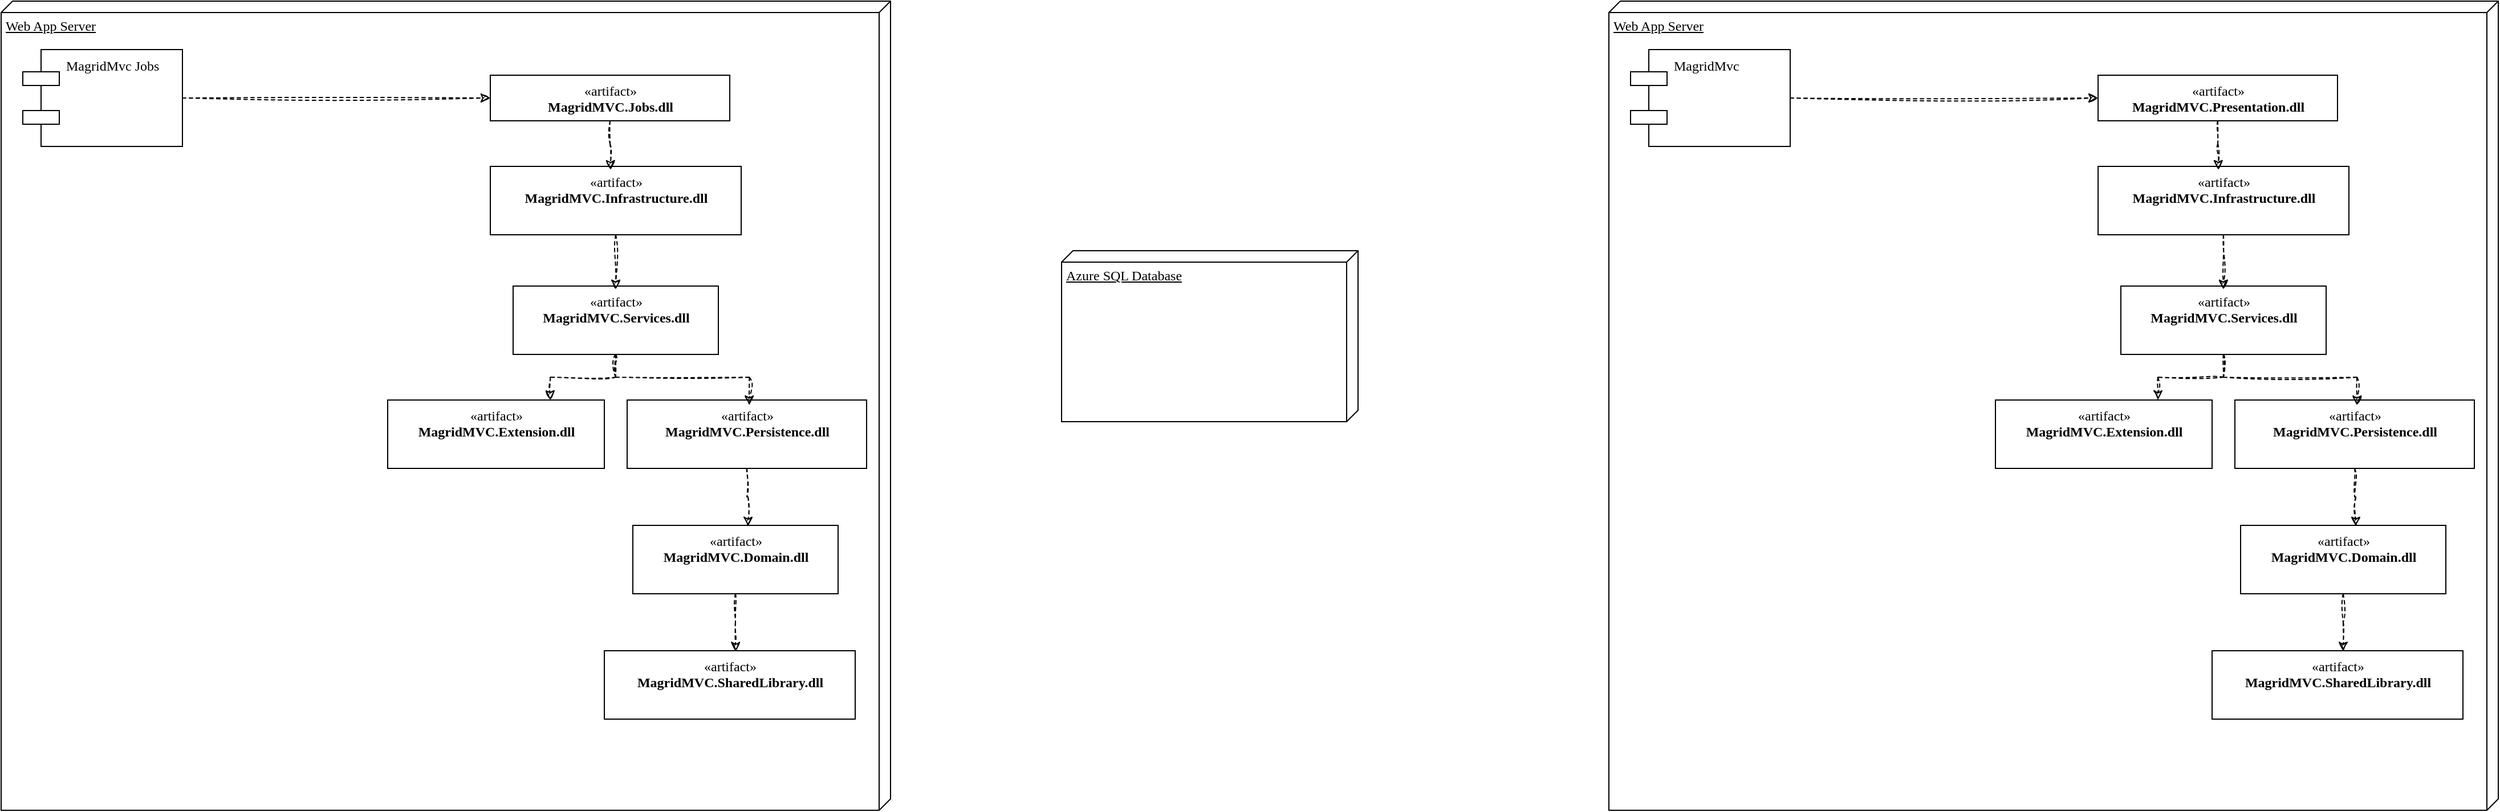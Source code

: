 <mxfile version="24.7.17">
  <diagram name="Page-1" id="5f0bae14-7c28-e335-631c-24af17079c00">
    <mxGraphModel dx="2022" dy="622" grid="1" gridSize="10" guides="1" tooltips="1" connect="1" arrows="1" fold="1" page="1" pageScale="1" pageWidth="827" pageHeight="1169" background="none" math="0" shadow="0">
      <root>
        <mxCell id="0" />
        <mxCell id="1" parent="0" />
        <mxCell id="39150e848f15840c-2" value="Web App Server" style="verticalAlign=top;align=left;spacingTop=8;spacingLeft=2;spacingRight=12;shape=cube;size=10;direction=south;fontStyle=4;html=1;rounded=0;shadow=0;comic=0;labelBackgroundColor=none;strokeWidth=1;fontFamily=Verdana;fontSize=12;flipH=0;flipV=0;" parent="1" vertex="1">
          <mxGeometry x="1010" y="800" width="780" height="710" as="geometry" />
        </mxCell>
        <mxCell id="39150e848f15840c-3" value="Azure SQL Database" style="verticalAlign=top;align=left;spacingTop=8;spacingLeft=2;spacingRight=12;shape=cube;size=10;direction=south;fontStyle=4;html=1;rounded=0;shadow=0;comic=0;labelBackgroundColor=none;strokeWidth=1;fontFamily=Verdana;fontSize=12" parent="1" vertex="1">
          <mxGeometry x="530" y="1019" width="260" height="150" as="geometry" />
        </mxCell>
        <mxCell id="nldJ0U19RzKdqp_YIV6V-32" style="edgeStyle=orthogonalEdgeStyle;rounded=0;sketch=1;hachureGap=4;jiggle=2;curveFitting=1;orthogonalLoop=1;jettySize=auto;html=1;entryX=0;entryY=0.5;entryDx=0;entryDy=0;fontFamily=Architects Daughter;fontSource=https%3A%2F%2Ffonts.googleapis.com%2Fcss%3Ffamily%3DArchitects%2BDaughter;dashed=1;" parent="1" source="39150e848f15840c-7" target="39150e848f15840c-8" edge="1">
          <mxGeometry relative="1" as="geometry" />
        </mxCell>
        <mxCell id="39150e848f15840c-7" value="MagridMvc" style="shape=component;align=left;spacingLeft=36;rounded=0;shadow=0;comic=0;labelBackgroundColor=none;strokeWidth=1;fontFamily=Verdana;fontSize=12;html=1;verticalAlign=top;flipH=0;flipV=0;" parent="1" vertex="1">
          <mxGeometry x="1029" y="842.5" width="140" height="85" as="geometry" />
        </mxCell>
        <mxCell id="39150e848f15840c-8" value="«artifact»&lt;br&gt;&lt;b&gt;MagridMVC.Presentation.dll&lt;/b&gt;" style="html=1;rounded=0;shadow=0;comic=0;labelBackgroundColor=none;strokeWidth=1;fontFamily=Verdana;fontSize=12;align=center;verticalAlign=top;flipH=0;flipV=0;" parent="1" vertex="1">
          <mxGeometry x="1439" y="865" width="210" height="40" as="geometry" />
        </mxCell>
        <mxCell id="nldJ0U19RzKdqp_YIV6V-9" value="«artifact»&lt;br&gt;&lt;b&gt;MagridMVC.Infrastructure.dll&lt;/b&gt;&lt;div&gt;&lt;b&gt;&lt;br&gt;&lt;/b&gt;&lt;/div&gt;" style="html=1;rounded=0;shadow=0;comic=0;labelBackgroundColor=none;strokeWidth=1;fontFamily=Verdana;fontSize=12;align=center;verticalAlign=top;flipH=0;flipV=0;" parent="1" vertex="1">
          <mxGeometry x="1439" y="945" width="220" height="60" as="geometry" />
        </mxCell>
        <mxCell id="nldJ0U19RzKdqp_YIV6V-37" style="edgeStyle=orthogonalEdgeStyle;rounded=0;sketch=1;hachureGap=4;jiggle=2;curveFitting=1;orthogonalLoop=1;jettySize=auto;html=1;entryX=0.75;entryY=0;entryDx=0;entryDy=0;fontFamily=Architects Daughter;fontSource=https%3A%2F%2Ffonts.googleapis.com%2Fcss%3Ffamily%3DArchitects%2BDaughter;dashed=1;" parent="1" source="nldJ0U19RzKdqp_YIV6V-10" target="nldJ0U19RzKdqp_YIV6V-14" edge="1">
          <mxGeometry relative="1" as="geometry" />
        </mxCell>
        <mxCell id="nldJ0U19RzKdqp_YIV6V-10" value="«artifact»&lt;br&gt;&lt;b&gt;MagridMVC.Services.dll&lt;/b&gt;&lt;div&gt;&lt;b&gt;&lt;br&gt;&lt;/b&gt;&lt;/div&gt;" style="html=1;rounded=0;shadow=0;comic=0;labelBackgroundColor=none;strokeWidth=1;fontFamily=Verdana;fontSize=12;align=center;verticalAlign=top;flipH=0;flipV=0;" parent="1" vertex="1">
          <mxGeometry x="1459" y="1050" width="180" height="60" as="geometry" />
        </mxCell>
        <mxCell id="nldJ0U19RzKdqp_YIV6V-11" value="«artifact»&lt;br&gt;&lt;b&gt;MagridMVC.Persistence.dll&lt;/b&gt;&lt;div&gt;&lt;b&gt;&lt;br&gt;&lt;/b&gt;&lt;/div&gt;" style="html=1;rounded=0;shadow=0;comic=0;labelBackgroundColor=none;strokeWidth=1;fontFamily=Verdana;fontSize=12;align=center;verticalAlign=top;flipH=0;flipV=0;" parent="1" vertex="1">
          <mxGeometry x="1559" y="1150" width="210" height="60" as="geometry" />
        </mxCell>
        <mxCell id="nldJ0U19RzKdqp_YIV6V-12" value="«artifact»&lt;br&gt;&lt;b&gt;MagridMVC.Domain.dll&lt;/b&gt;&lt;div&gt;&lt;b&gt;&lt;br&gt;&lt;/b&gt;&lt;/div&gt;" style="html=1;rounded=0;shadow=0;comic=0;labelBackgroundColor=none;strokeWidth=1;fontFamily=Verdana;fontSize=12;align=center;verticalAlign=top;flipH=0;flipV=0;" parent="1" vertex="1">
          <mxGeometry x="1564" y="1260" width="180" height="60" as="geometry" />
        </mxCell>
        <mxCell id="nldJ0U19RzKdqp_YIV6V-13" value="«artifact»&lt;br&gt;&lt;b&gt;MagridMVC.SharedLibrary.dll&lt;/b&gt;&lt;div&gt;&lt;b&gt;&lt;br&gt;&lt;/b&gt;&lt;/div&gt;" style="html=1;rounded=0;shadow=0;comic=0;labelBackgroundColor=none;strokeWidth=1;fontFamily=Verdana;fontSize=12;align=center;verticalAlign=top;flipH=0;flipV=0;" parent="1" vertex="1">
          <mxGeometry x="1539" y="1370" width="220" height="60" as="geometry" />
        </mxCell>
        <mxCell id="nldJ0U19RzKdqp_YIV6V-14" value="«artifact»&lt;br&gt;&lt;b&gt;MagridMVC.Extension.dll&lt;/b&gt;&lt;div&gt;&lt;b&gt;&lt;br&gt;&lt;/b&gt;&lt;/div&gt;" style="html=1;rounded=0;shadow=0;comic=0;labelBackgroundColor=none;strokeWidth=1;fontFamily=Verdana;fontSize=12;align=center;verticalAlign=top;flipH=0;flipV=0;" parent="1" vertex="1">
          <mxGeometry x="1349" y="1150" width="190" height="60" as="geometry" />
        </mxCell>
        <mxCell id="nldJ0U19RzKdqp_YIV6V-34" style="edgeStyle=orthogonalEdgeStyle;rounded=0;sketch=1;hachureGap=4;jiggle=2;curveFitting=1;orthogonalLoop=1;jettySize=auto;html=1;entryX=0.48;entryY=0.051;entryDx=0;entryDy=0;entryPerimeter=0;fontFamily=Architects Daughter;fontSource=https%3A%2F%2Ffonts.googleapis.com%2Fcss%3Ffamily%3DArchitects%2BDaughter;dashed=1;" parent="1" source="39150e848f15840c-8" target="nldJ0U19RzKdqp_YIV6V-9" edge="1">
          <mxGeometry relative="1" as="geometry" />
        </mxCell>
        <mxCell id="nldJ0U19RzKdqp_YIV6V-35" style="edgeStyle=orthogonalEdgeStyle;rounded=0;sketch=1;hachureGap=4;jiggle=2;curveFitting=1;orthogonalLoop=1;jettySize=auto;html=1;entryX=0.5;entryY=0.049;entryDx=0;entryDy=0;entryPerimeter=0;fontFamily=Architects Daughter;fontSource=https%3A%2F%2Ffonts.googleapis.com%2Fcss%3Ffamily%3DArchitects%2BDaughter;dashed=1;" parent="1" source="nldJ0U19RzKdqp_YIV6V-9" target="nldJ0U19RzKdqp_YIV6V-10" edge="1">
          <mxGeometry relative="1" as="geometry" />
        </mxCell>
        <mxCell id="nldJ0U19RzKdqp_YIV6V-36" style="edgeStyle=orthogonalEdgeStyle;rounded=0;sketch=1;hachureGap=4;jiggle=2;curveFitting=1;orthogonalLoop=1;jettySize=auto;html=1;entryX=0.51;entryY=0.076;entryDx=0;entryDy=0;entryPerimeter=0;fontFamily=Architects Daughter;fontSource=https%3A%2F%2Ffonts.googleapis.com%2Fcss%3Ffamily%3DArchitects%2BDaughter;dashed=1;" parent="1" source="nldJ0U19RzKdqp_YIV6V-10" target="nldJ0U19RzKdqp_YIV6V-11" edge="1">
          <mxGeometry relative="1" as="geometry" />
        </mxCell>
        <mxCell id="nldJ0U19RzKdqp_YIV6V-40" style="edgeStyle=orthogonalEdgeStyle;rounded=0;sketch=1;hachureGap=4;jiggle=2;curveFitting=1;orthogonalLoop=1;jettySize=auto;html=1;entryX=0.523;entryY=0.012;entryDx=0;entryDy=0;entryPerimeter=0;fontFamily=Architects Daughter;fontSource=https%3A%2F%2Ffonts.googleapis.com%2Fcss%3Ffamily%3DArchitects%2BDaughter;dashed=1;" parent="1" source="nldJ0U19RzKdqp_YIV6V-12" target="nldJ0U19RzKdqp_YIV6V-13" edge="1">
          <mxGeometry relative="1" as="geometry" />
        </mxCell>
        <mxCell id="hdTNge4LfzJMSO-hlosE-1" style="edgeStyle=orthogonalEdgeStyle;rounded=0;sketch=1;hachureGap=4;jiggle=2;curveFitting=1;orthogonalLoop=1;jettySize=auto;html=1;entryX=0.561;entryY=0.017;entryDx=0;entryDy=0;entryPerimeter=0;fontFamily=Architects Daughter;fontSource=https%3A%2F%2Ffonts.googleapis.com%2Fcss%3Ffamily%3DArchitects%2BDaughter;dashed=1;" edge="1" parent="1" source="nldJ0U19RzKdqp_YIV6V-11" target="nldJ0U19RzKdqp_YIV6V-12">
          <mxGeometry relative="1" as="geometry" />
        </mxCell>
        <mxCell id="hdTNge4LfzJMSO-hlosE-2" value="Web App Server" style="verticalAlign=top;align=left;spacingTop=8;spacingLeft=2;spacingRight=12;shape=cube;size=10;direction=south;fontStyle=4;html=1;rounded=0;shadow=0;comic=0;labelBackgroundColor=none;strokeWidth=1;fontFamily=Verdana;fontSize=12;flipH=0;flipV=0;" vertex="1" parent="1">
          <mxGeometry x="-400" y="800" width="780" height="710" as="geometry" />
        </mxCell>
        <mxCell id="hdTNge4LfzJMSO-hlosE-3" style="edgeStyle=orthogonalEdgeStyle;rounded=0;sketch=1;hachureGap=4;jiggle=2;curveFitting=1;orthogonalLoop=1;jettySize=auto;html=1;entryX=0;entryY=0.5;entryDx=0;entryDy=0;fontFamily=Architects Daughter;fontSource=https%3A%2F%2Ffonts.googleapis.com%2Fcss%3Ffamily%3DArchitects%2BDaughter;dashed=1;" edge="1" parent="1" source="hdTNge4LfzJMSO-hlosE-4" target="hdTNge4LfzJMSO-hlosE-5">
          <mxGeometry relative="1" as="geometry" />
        </mxCell>
        <mxCell id="hdTNge4LfzJMSO-hlosE-4" value="MagridMvc Jobs" style="shape=component;align=left;spacingLeft=36;rounded=0;shadow=0;comic=0;labelBackgroundColor=none;strokeWidth=1;fontFamily=Verdana;fontSize=12;html=1;verticalAlign=top;flipH=0;flipV=0;" vertex="1" parent="1">
          <mxGeometry x="-381" y="842.5" width="140" height="85" as="geometry" />
        </mxCell>
        <mxCell id="hdTNge4LfzJMSO-hlosE-5" value="«artifact»&lt;br&gt;&lt;b&gt;MagridMVC.Jobs.dll&lt;/b&gt;" style="html=1;rounded=0;shadow=0;comic=0;labelBackgroundColor=none;strokeWidth=1;fontFamily=Verdana;fontSize=12;align=center;verticalAlign=top;flipH=0;flipV=0;" vertex="1" parent="1">
          <mxGeometry x="29" y="865" width="210" height="40" as="geometry" />
        </mxCell>
        <mxCell id="hdTNge4LfzJMSO-hlosE-6" value="«artifact»&lt;br&gt;&lt;b&gt;MagridMVC.Infrastructure.dll&lt;/b&gt;&lt;div&gt;&lt;b&gt;&lt;br&gt;&lt;/b&gt;&lt;/div&gt;" style="html=1;rounded=0;shadow=0;comic=0;labelBackgroundColor=none;strokeWidth=1;fontFamily=Verdana;fontSize=12;align=center;verticalAlign=top;flipH=0;flipV=0;" vertex="1" parent="1">
          <mxGeometry x="29" y="945" width="220" height="60" as="geometry" />
        </mxCell>
        <mxCell id="hdTNge4LfzJMSO-hlosE-7" style="edgeStyle=orthogonalEdgeStyle;rounded=0;sketch=1;hachureGap=4;jiggle=2;curveFitting=1;orthogonalLoop=1;jettySize=auto;html=1;entryX=0.75;entryY=0;entryDx=0;entryDy=0;fontFamily=Architects Daughter;fontSource=https%3A%2F%2Ffonts.googleapis.com%2Fcss%3Ffamily%3DArchitects%2BDaughter;dashed=1;" edge="1" parent="1" source="hdTNge4LfzJMSO-hlosE-8" target="hdTNge4LfzJMSO-hlosE-12">
          <mxGeometry relative="1" as="geometry" />
        </mxCell>
        <mxCell id="hdTNge4LfzJMSO-hlosE-8" value="«artifact»&lt;br&gt;&lt;b&gt;MagridMVC.Services.dll&lt;/b&gt;&lt;div&gt;&lt;b&gt;&lt;br&gt;&lt;/b&gt;&lt;/div&gt;" style="html=1;rounded=0;shadow=0;comic=0;labelBackgroundColor=none;strokeWidth=1;fontFamily=Verdana;fontSize=12;align=center;verticalAlign=top;flipH=0;flipV=0;" vertex="1" parent="1">
          <mxGeometry x="49" y="1050" width="180" height="60" as="geometry" />
        </mxCell>
        <mxCell id="hdTNge4LfzJMSO-hlosE-9" value="«artifact»&lt;br&gt;&lt;b&gt;MagridMVC.Persistence.dll&lt;/b&gt;&lt;div&gt;&lt;b&gt;&lt;br&gt;&lt;/b&gt;&lt;/div&gt;" style="html=1;rounded=0;shadow=0;comic=0;labelBackgroundColor=none;strokeWidth=1;fontFamily=Verdana;fontSize=12;align=center;verticalAlign=top;flipH=0;flipV=0;" vertex="1" parent="1">
          <mxGeometry x="149" y="1150" width="210" height="60" as="geometry" />
        </mxCell>
        <mxCell id="hdTNge4LfzJMSO-hlosE-10" value="«artifact»&lt;br&gt;&lt;b&gt;MagridMVC.Domain.dll&lt;/b&gt;&lt;div&gt;&lt;b&gt;&lt;br&gt;&lt;/b&gt;&lt;/div&gt;" style="html=1;rounded=0;shadow=0;comic=0;labelBackgroundColor=none;strokeWidth=1;fontFamily=Verdana;fontSize=12;align=center;verticalAlign=top;flipH=0;flipV=0;" vertex="1" parent="1">
          <mxGeometry x="154" y="1260" width="180" height="60" as="geometry" />
        </mxCell>
        <mxCell id="hdTNge4LfzJMSO-hlosE-11" value="«artifact»&lt;br&gt;&lt;b&gt;MagridMVC.SharedLibrary.dll&lt;/b&gt;&lt;div&gt;&lt;b&gt;&lt;br&gt;&lt;/b&gt;&lt;/div&gt;" style="html=1;rounded=0;shadow=0;comic=0;labelBackgroundColor=none;strokeWidth=1;fontFamily=Verdana;fontSize=12;align=center;verticalAlign=top;flipH=0;flipV=0;" vertex="1" parent="1">
          <mxGeometry x="129" y="1370" width="220" height="60" as="geometry" />
        </mxCell>
        <mxCell id="hdTNge4LfzJMSO-hlosE-12" value="«artifact»&lt;br&gt;&lt;b&gt;MagridMVC.Extension.dll&lt;/b&gt;&lt;div&gt;&lt;b&gt;&lt;br&gt;&lt;/b&gt;&lt;/div&gt;" style="html=1;rounded=0;shadow=0;comic=0;labelBackgroundColor=none;strokeWidth=1;fontFamily=Verdana;fontSize=12;align=center;verticalAlign=top;flipH=0;flipV=0;" vertex="1" parent="1">
          <mxGeometry x="-61" y="1150" width="190" height="60" as="geometry" />
        </mxCell>
        <mxCell id="hdTNge4LfzJMSO-hlosE-13" style="edgeStyle=orthogonalEdgeStyle;rounded=0;sketch=1;hachureGap=4;jiggle=2;curveFitting=1;orthogonalLoop=1;jettySize=auto;html=1;entryX=0.48;entryY=0.051;entryDx=0;entryDy=0;entryPerimeter=0;fontFamily=Architects Daughter;fontSource=https%3A%2F%2Ffonts.googleapis.com%2Fcss%3Ffamily%3DArchitects%2BDaughter;dashed=1;" edge="1" parent="1" source="hdTNge4LfzJMSO-hlosE-5" target="hdTNge4LfzJMSO-hlosE-6">
          <mxGeometry relative="1" as="geometry" />
        </mxCell>
        <mxCell id="hdTNge4LfzJMSO-hlosE-14" style="edgeStyle=orthogonalEdgeStyle;rounded=0;sketch=1;hachureGap=4;jiggle=2;curveFitting=1;orthogonalLoop=1;jettySize=auto;html=1;entryX=0.5;entryY=0.049;entryDx=0;entryDy=0;entryPerimeter=0;fontFamily=Architects Daughter;fontSource=https%3A%2F%2Ffonts.googleapis.com%2Fcss%3Ffamily%3DArchitects%2BDaughter;dashed=1;" edge="1" parent="1" source="hdTNge4LfzJMSO-hlosE-6" target="hdTNge4LfzJMSO-hlosE-8">
          <mxGeometry relative="1" as="geometry" />
        </mxCell>
        <mxCell id="hdTNge4LfzJMSO-hlosE-15" style="edgeStyle=orthogonalEdgeStyle;rounded=0;sketch=1;hachureGap=4;jiggle=2;curveFitting=1;orthogonalLoop=1;jettySize=auto;html=1;entryX=0.51;entryY=0.076;entryDx=0;entryDy=0;entryPerimeter=0;fontFamily=Architects Daughter;fontSource=https%3A%2F%2Ffonts.googleapis.com%2Fcss%3Ffamily%3DArchitects%2BDaughter;dashed=1;" edge="1" parent="1" source="hdTNge4LfzJMSO-hlosE-8" target="hdTNge4LfzJMSO-hlosE-9">
          <mxGeometry relative="1" as="geometry" />
        </mxCell>
        <mxCell id="hdTNge4LfzJMSO-hlosE-16" style="edgeStyle=orthogonalEdgeStyle;rounded=0;sketch=1;hachureGap=4;jiggle=2;curveFitting=1;orthogonalLoop=1;jettySize=auto;html=1;entryX=0.523;entryY=0.012;entryDx=0;entryDy=0;entryPerimeter=0;fontFamily=Architects Daughter;fontSource=https%3A%2F%2Ffonts.googleapis.com%2Fcss%3Ffamily%3DArchitects%2BDaughter;dashed=1;" edge="1" parent="1" source="hdTNge4LfzJMSO-hlosE-10" target="hdTNge4LfzJMSO-hlosE-11">
          <mxGeometry relative="1" as="geometry" />
        </mxCell>
        <mxCell id="hdTNge4LfzJMSO-hlosE-17" style="edgeStyle=orthogonalEdgeStyle;rounded=0;sketch=1;hachureGap=4;jiggle=2;curveFitting=1;orthogonalLoop=1;jettySize=auto;html=1;entryX=0.561;entryY=0.017;entryDx=0;entryDy=0;entryPerimeter=0;fontFamily=Architects Daughter;fontSource=https%3A%2F%2Ffonts.googleapis.com%2Fcss%3Ffamily%3DArchitects%2BDaughter;dashed=1;" edge="1" parent="1" source="hdTNge4LfzJMSO-hlosE-9" target="hdTNge4LfzJMSO-hlosE-10">
          <mxGeometry relative="1" as="geometry" />
        </mxCell>
      </root>
    </mxGraphModel>
  </diagram>
</mxfile>
